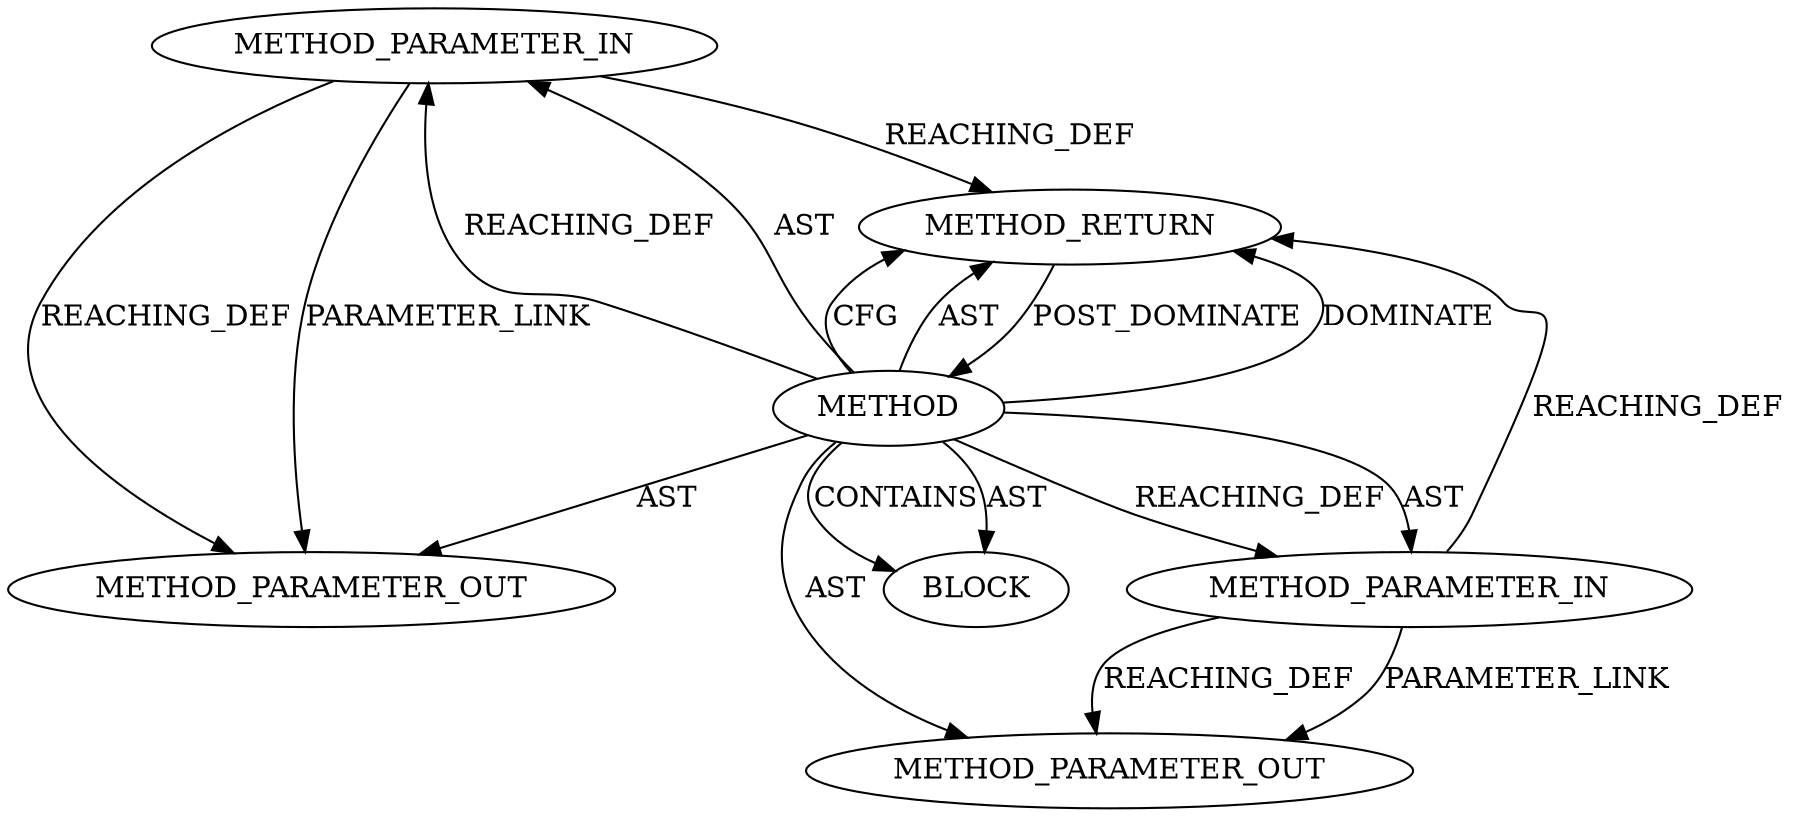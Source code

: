 digraph {
  2473 [label=METHOD_PARAMETER_IN ORDER=1 CODE="p1" IS_VARIADIC=false TYPE_FULL_NAME="ANY" EVALUATION_STRATEGY="BY_VALUE" INDEX=1 NAME="p1"]
  2472 [label=METHOD AST_PARENT_TYPE="NAMESPACE_BLOCK" AST_PARENT_FULL_NAME="<global>" ORDER=0 CODE="<empty>" FULL_NAME="msg_set_importance" IS_EXTERNAL=true FILENAME="<empty>" SIGNATURE="" NAME="msg_set_importance"]
  2908 [label=METHOD_PARAMETER_OUT ORDER=1 CODE="p1" IS_VARIADIC=false TYPE_FULL_NAME="ANY" EVALUATION_STRATEGY="BY_VALUE" INDEX=1 NAME="p1"]
  2474 [label=METHOD_PARAMETER_IN ORDER=2 CODE="p2" IS_VARIADIC=false TYPE_FULL_NAME="ANY" EVALUATION_STRATEGY="BY_VALUE" INDEX=2 NAME="p2"]
  2476 [label=METHOD_RETURN ORDER=2 CODE="RET" TYPE_FULL_NAME="ANY" EVALUATION_STRATEGY="BY_VALUE"]
  2909 [label=METHOD_PARAMETER_OUT ORDER=2 CODE="p2" IS_VARIADIC=false TYPE_FULL_NAME="ANY" EVALUATION_STRATEGY="BY_VALUE" INDEX=2 NAME="p2"]
  2475 [label=BLOCK ORDER=1 ARGUMENT_INDEX=1 CODE="<empty>" TYPE_FULL_NAME="ANY"]
  2476 -> 2472 [label=POST_DOMINATE ]
  2472 -> 2473 [label=REACHING_DEF VARIABLE=""]
  2472 -> 2475 [label=CONTAINS ]
  2472 -> 2476 [label=DOMINATE ]
  2472 -> 2908 [label=AST ]
  2474 -> 2909 [label=PARAMETER_LINK ]
  2472 -> 2909 [label=AST ]
  2473 -> 2476 [label=REACHING_DEF VARIABLE="p1"]
  2473 -> 2908 [label=PARAMETER_LINK ]
  2473 -> 2908 [label=REACHING_DEF VARIABLE="p1"]
  2474 -> 2909 [label=REACHING_DEF VARIABLE="p2"]
  2472 -> 2476 [label=CFG ]
  2472 -> 2473 [label=AST ]
  2472 -> 2476 [label=AST ]
  2472 -> 2474 [label=REACHING_DEF VARIABLE=""]
  2472 -> 2475 [label=AST ]
  2474 -> 2476 [label=REACHING_DEF VARIABLE="p2"]
  2472 -> 2474 [label=AST ]
}
